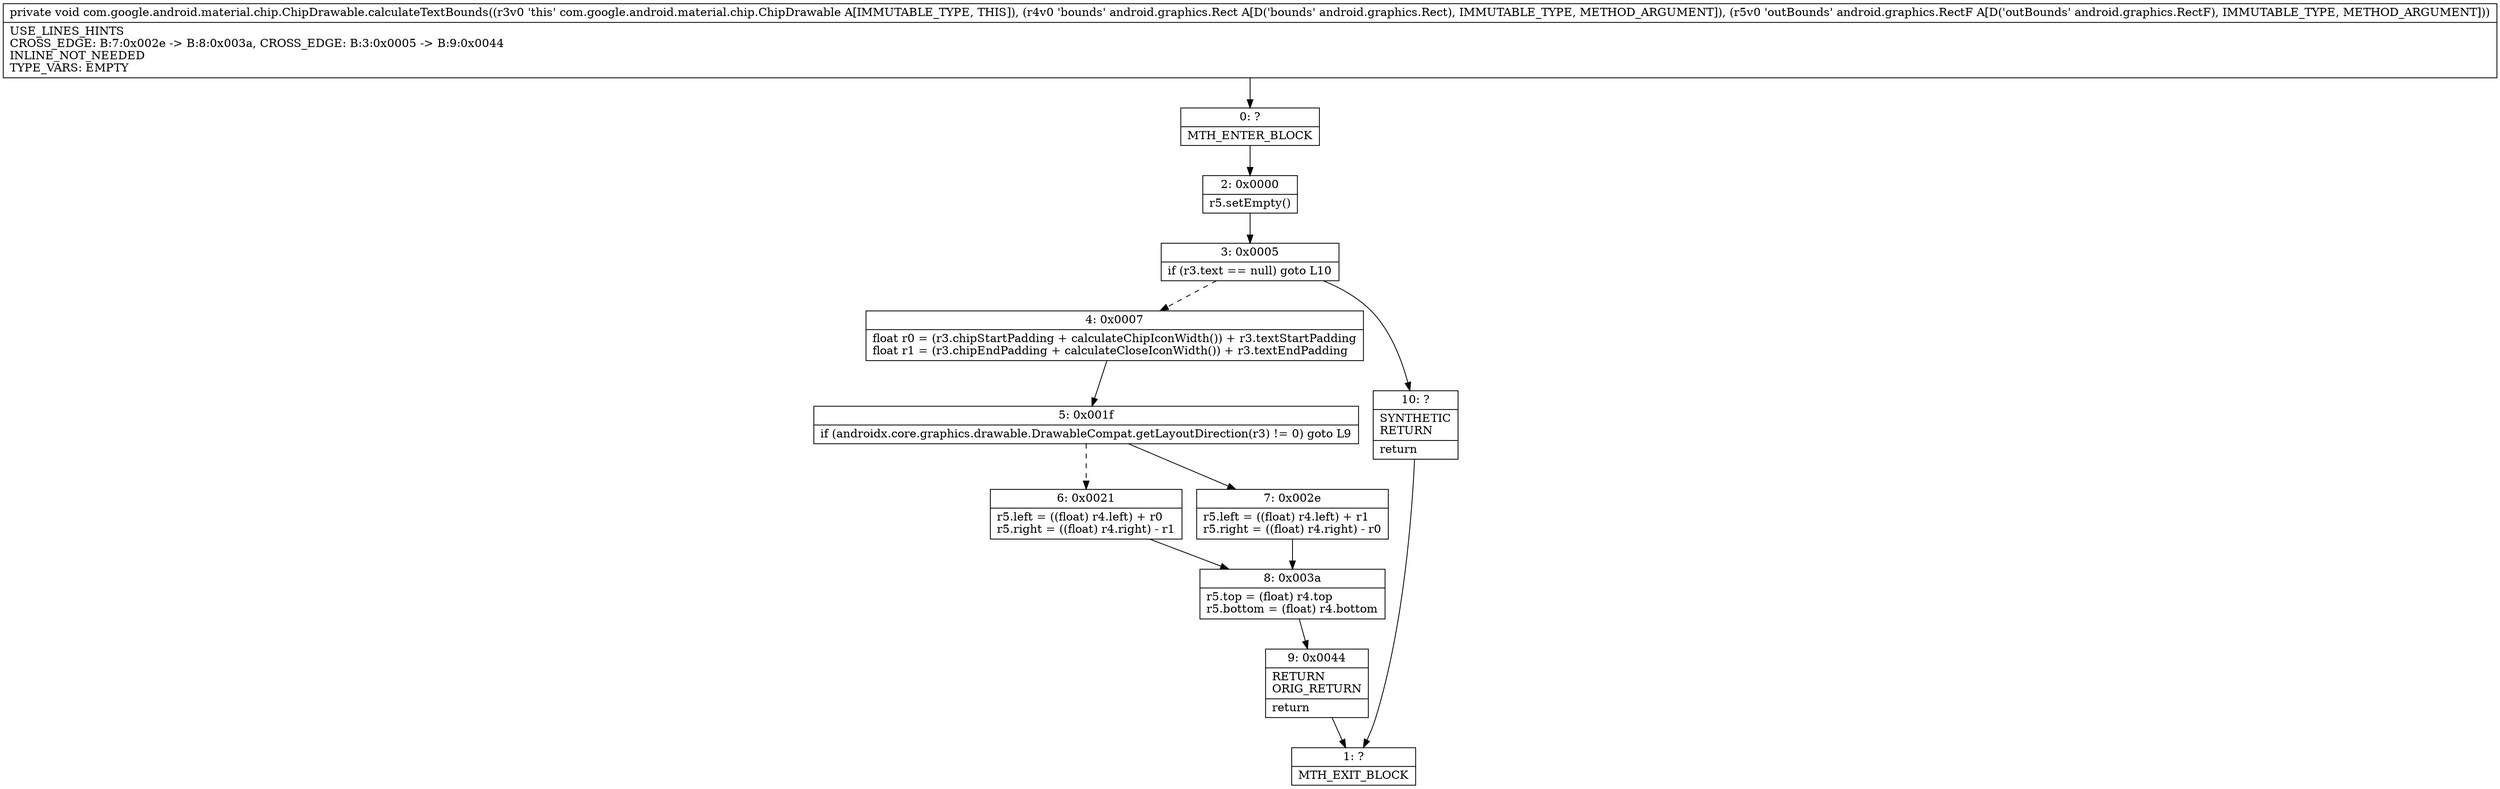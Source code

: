 digraph "CFG forcom.google.android.material.chip.ChipDrawable.calculateTextBounds(Landroid\/graphics\/Rect;Landroid\/graphics\/RectF;)V" {
Node_0 [shape=record,label="{0\:\ ?|MTH_ENTER_BLOCK\l}"];
Node_2 [shape=record,label="{2\:\ 0x0000|r5.setEmpty()\l}"];
Node_3 [shape=record,label="{3\:\ 0x0005|if (r3.text == null) goto L10\l}"];
Node_4 [shape=record,label="{4\:\ 0x0007|float r0 = (r3.chipStartPadding + calculateChipIconWidth()) + r3.textStartPadding\lfloat r1 = (r3.chipEndPadding + calculateCloseIconWidth()) + r3.textEndPadding\l}"];
Node_5 [shape=record,label="{5\:\ 0x001f|if (androidx.core.graphics.drawable.DrawableCompat.getLayoutDirection(r3) != 0) goto L9\l}"];
Node_6 [shape=record,label="{6\:\ 0x0021|r5.left = ((float) r4.left) + r0\lr5.right = ((float) r4.right) \- r1\l}"];
Node_8 [shape=record,label="{8\:\ 0x003a|r5.top = (float) r4.top\lr5.bottom = (float) r4.bottom\l}"];
Node_9 [shape=record,label="{9\:\ 0x0044|RETURN\lORIG_RETURN\l|return\l}"];
Node_1 [shape=record,label="{1\:\ ?|MTH_EXIT_BLOCK\l}"];
Node_7 [shape=record,label="{7\:\ 0x002e|r5.left = ((float) r4.left) + r1\lr5.right = ((float) r4.right) \- r0\l}"];
Node_10 [shape=record,label="{10\:\ ?|SYNTHETIC\lRETURN\l|return\l}"];
MethodNode[shape=record,label="{private void com.google.android.material.chip.ChipDrawable.calculateTextBounds((r3v0 'this' com.google.android.material.chip.ChipDrawable A[IMMUTABLE_TYPE, THIS]), (r4v0 'bounds' android.graphics.Rect A[D('bounds' android.graphics.Rect), IMMUTABLE_TYPE, METHOD_ARGUMENT]), (r5v0 'outBounds' android.graphics.RectF A[D('outBounds' android.graphics.RectF), IMMUTABLE_TYPE, METHOD_ARGUMENT]))  | USE_LINES_HINTS\lCROSS_EDGE: B:7:0x002e \-\> B:8:0x003a, CROSS_EDGE: B:3:0x0005 \-\> B:9:0x0044\lINLINE_NOT_NEEDED\lTYPE_VARS: EMPTY\l}"];
MethodNode -> Node_0;Node_0 -> Node_2;
Node_2 -> Node_3;
Node_3 -> Node_4[style=dashed];
Node_3 -> Node_10;
Node_4 -> Node_5;
Node_5 -> Node_6[style=dashed];
Node_5 -> Node_7;
Node_6 -> Node_8;
Node_8 -> Node_9;
Node_9 -> Node_1;
Node_7 -> Node_8;
Node_10 -> Node_1;
}


